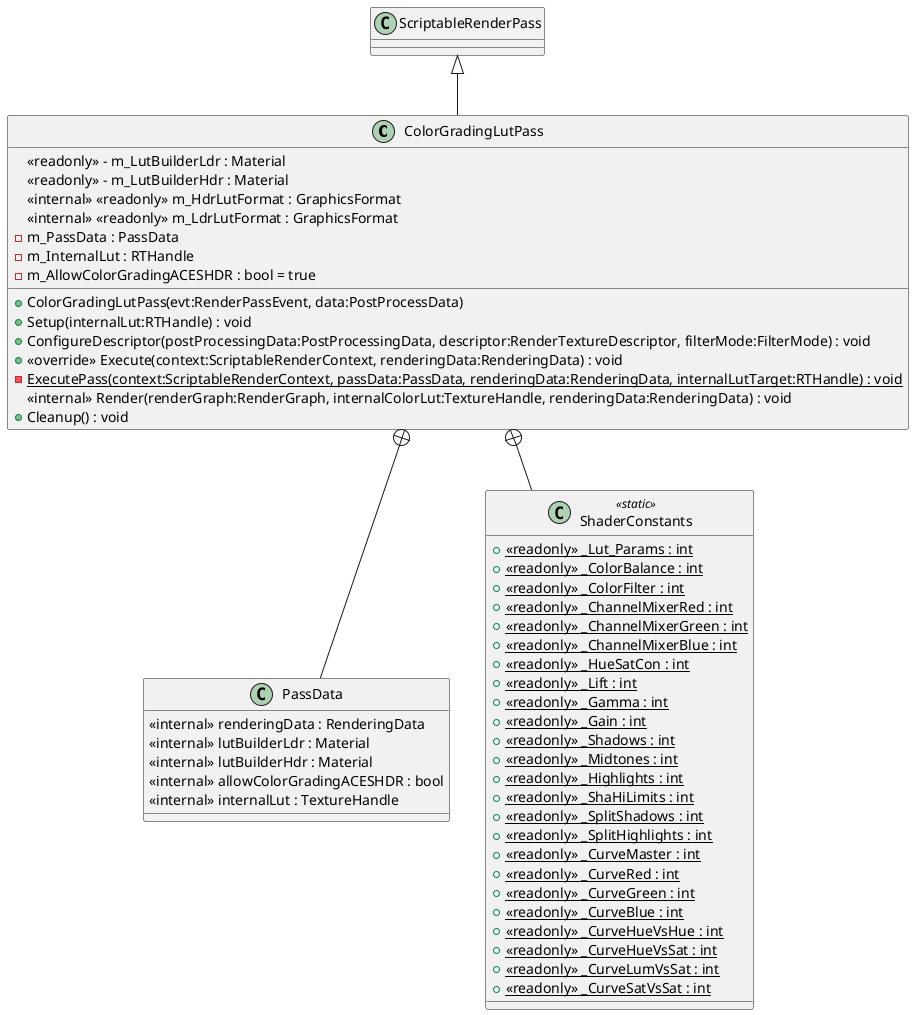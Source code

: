 @startuml
class ColorGradingLutPass {
    <<readonly>> - m_LutBuilderLdr : Material
    <<readonly>> - m_LutBuilderHdr : Material
    <<internal>> <<readonly>> m_HdrLutFormat : GraphicsFormat
    <<internal>> <<readonly>> m_LdrLutFormat : GraphicsFormat
    - m_PassData : PassData
    - m_InternalLut : RTHandle
    - m_AllowColorGradingACESHDR : bool = true
    + ColorGradingLutPass(evt:RenderPassEvent, data:PostProcessData)
    + Setup(internalLut:RTHandle) : void
    + ConfigureDescriptor(postProcessingData:PostProcessingData, descriptor:RenderTextureDescriptor, filterMode:FilterMode) : void
    + <<override>> Execute(context:ScriptableRenderContext, renderingData:RenderingData) : void
    - {static} ExecutePass(context:ScriptableRenderContext, passData:PassData, renderingData:RenderingData, internalLutTarget:RTHandle) : void
    <<internal>> Render(renderGraph:RenderGraph, internalColorLut:TextureHandle, renderingData:RenderingData) : void
    + Cleanup() : void
}
class PassData {
    <<internal>> renderingData : RenderingData
    <<internal>> lutBuilderLdr : Material
    <<internal>> lutBuilderHdr : Material
    <<internal>> allowColorGradingACESHDR : bool
    <<internal>> internalLut : TextureHandle
}
class ShaderConstants <<static>> {
    + {static} <<readonly>> _Lut_Params : int
    + {static} <<readonly>> _ColorBalance : int
    + {static} <<readonly>> _ColorFilter : int
    + {static} <<readonly>> _ChannelMixerRed : int
    + {static} <<readonly>> _ChannelMixerGreen : int
    + {static} <<readonly>> _ChannelMixerBlue : int
    + {static} <<readonly>> _HueSatCon : int
    + {static} <<readonly>> _Lift : int
    + {static} <<readonly>> _Gamma : int
    + {static} <<readonly>> _Gain : int
    + {static} <<readonly>> _Shadows : int
    + {static} <<readonly>> _Midtones : int
    + {static} <<readonly>> _Highlights : int
    + {static} <<readonly>> _ShaHiLimits : int
    + {static} <<readonly>> _SplitShadows : int
    + {static} <<readonly>> _SplitHighlights : int
    + {static} <<readonly>> _CurveMaster : int
    + {static} <<readonly>> _CurveRed : int
    + {static} <<readonly>> _CurveGreen : int
    + {static} <<readonly>> _CurveBlue : int
    + {static} <<readonly>> _CurveHueVsHue : int
    + {static} <<readonly>> _CurveHueVsSat : int
    + {static} <<readonly>> _CurveLumVsSat : int
    + {static} <<readonly>> _CurveSatVsSat : int
}
ScriptableRenderPass <|-- ColorGradingLutPass
ColorGradingLutPass +-- PassData
ColorGradingLutPass +-- ShaderConstants
@enduml
